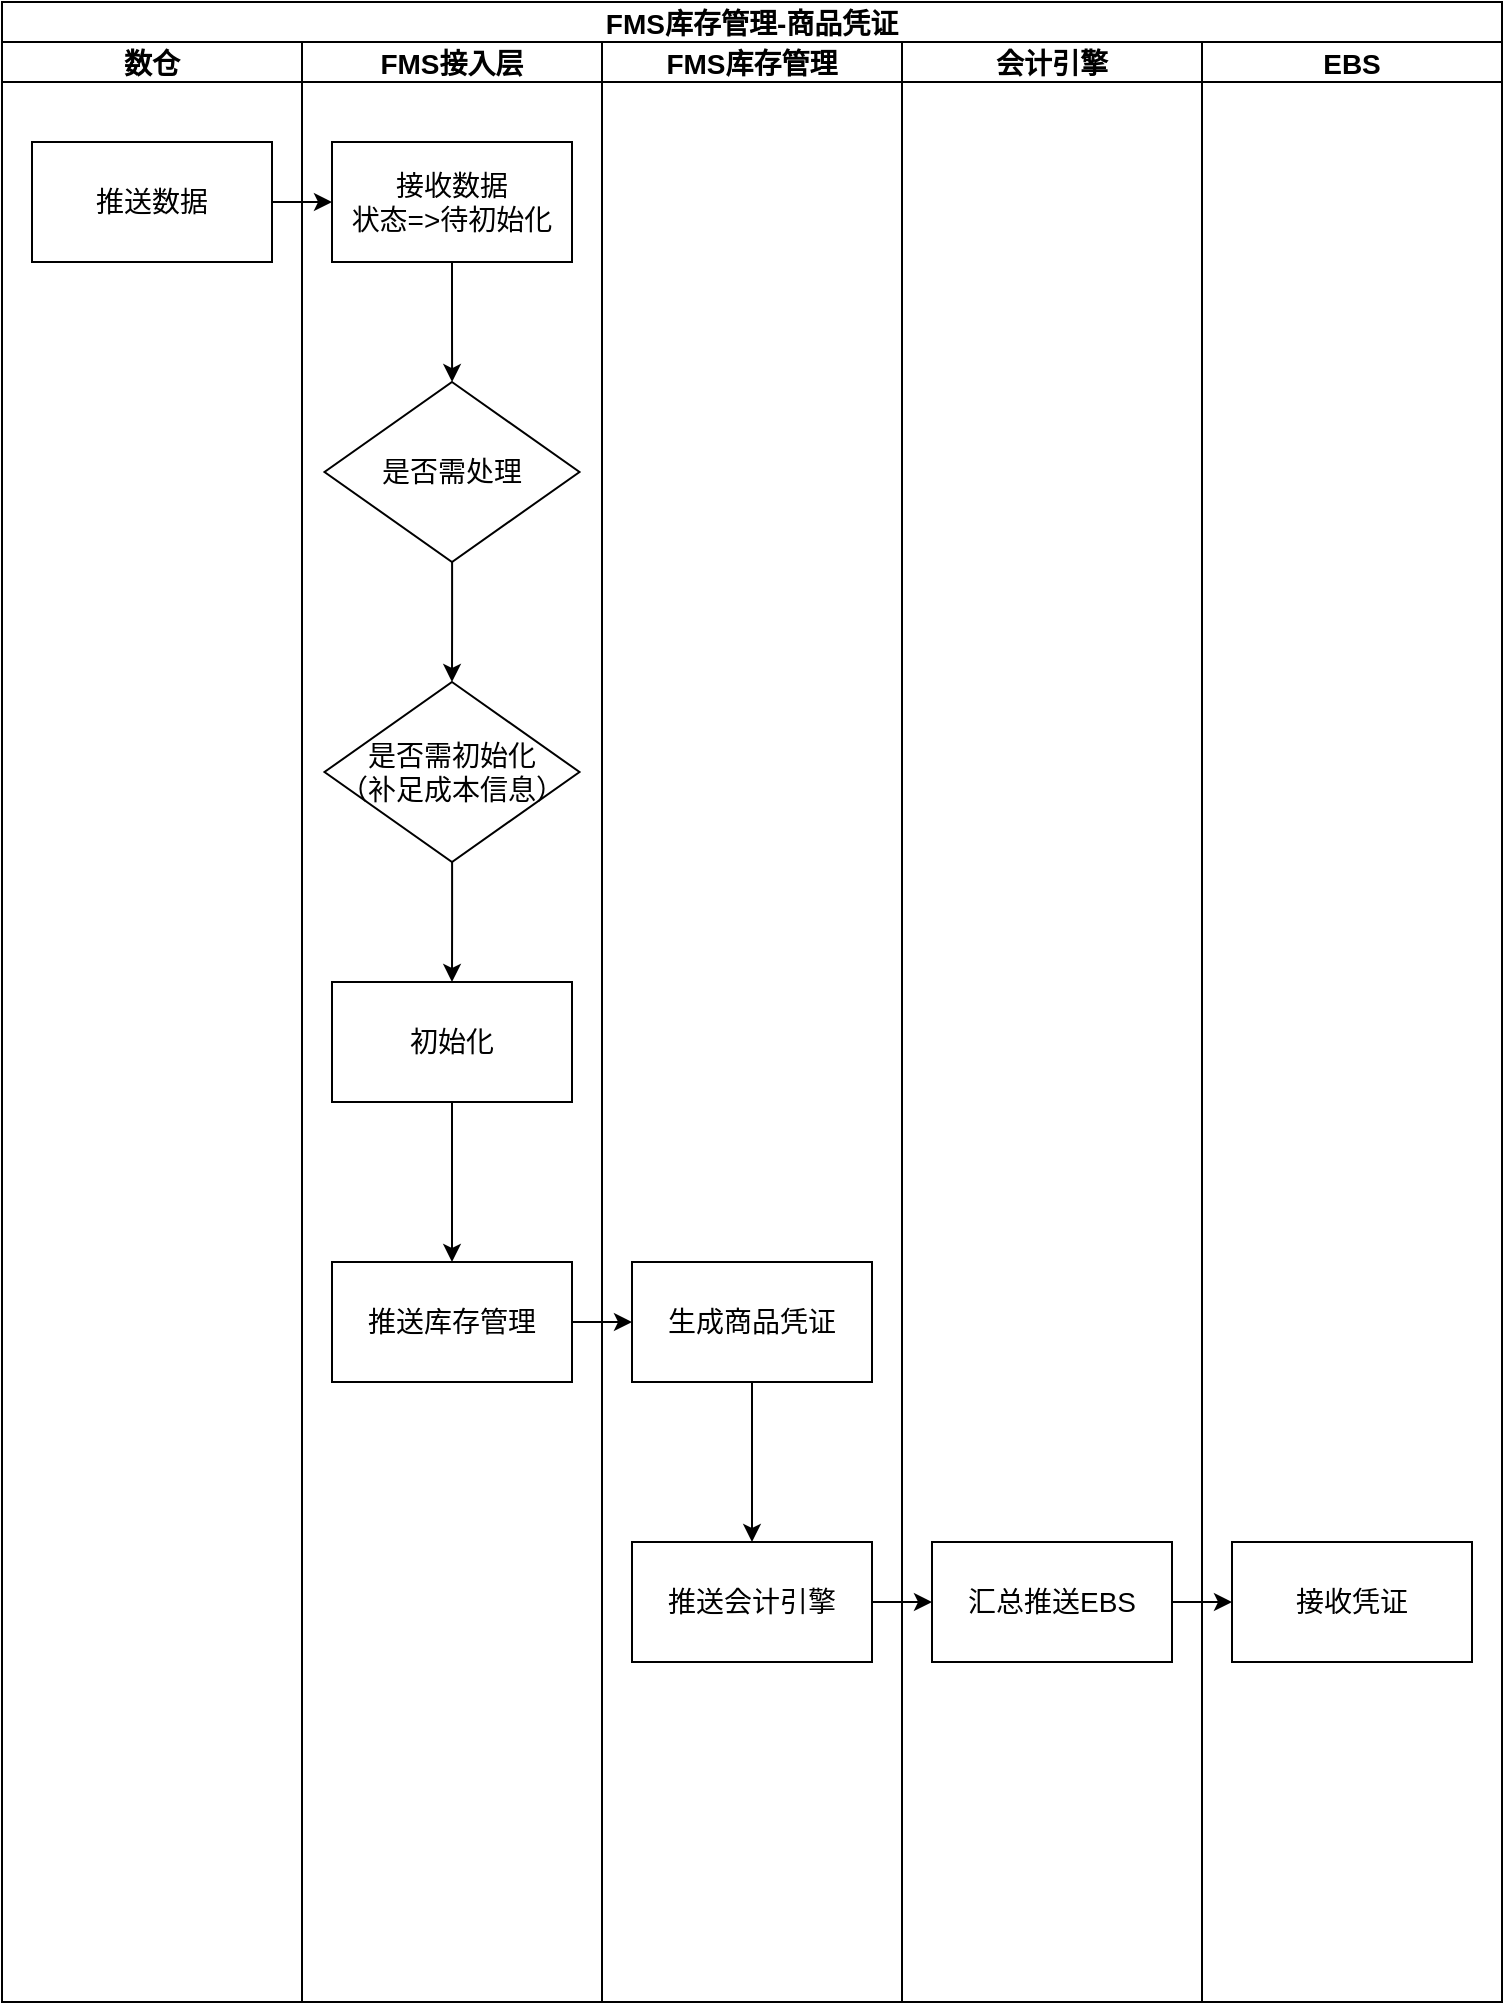 <mxfile version="19.0.0" type="github">
  <diagram id="CK5jT10rr-_N4nWXyFcZ" name="商品凭证">
    <mxGraphModel dx="2066" dy="1065" grid="1" gridSize="10" guides="1" tooltips="1" connect="1" arrows="1" fold="1" page="1" pageScale="1" pageWidth="827" pageHeight="1169" math="0" shadow="0">
      <root>
        <mxCell id="0" />
        <mxCell id="1" parent="0" />
        <mxCell id="gmWAM6frCMXmDmfekaVd-11" value="FMS库存管理-商品凭证" style="swimlane;childLayout=stackLayout;resizeParent=1;resizeParentMax=0;startSize=20;fontSize=14;" vertex="1" parent="1">
          <mxGeometry x="130" y="80" width="750" height="1000" as="geometry">
            <mxRectangle x="130" y="80" width="60" height="20" as="alternateBounds" />
          </mxGeometry>
        </mxCell>
        <mxCell id="gmWAM6frCMXmDmfekaVd-12" value="数仓" style="swimlane;startSize=20;fontSize=14;" vertex="1" parent="gmWAM6frCMXmDmfekaVd-11">
          <mxGeometry y="20" width="150" height="980" as="geometry" />
        </mxCell>
        <mxCell id="gmWAM6frCMXmDmfekaVd-25" value="推送数据" style="rounded=0;whiteSpace=wrap;html=1;fontSize=14;" vertex="1" parent="gmWAM6frCMXmDmfekaVd-12">
          <mxGeometry x="15" y="50" width="120" height="60" as="geometry" />
        </mxCell>
        <mxCell id="gmWAM6frCMXmDmfekaVd-13" value="FMS接入层" style="swimlane;startSize=20;fontSize=14;" vertex="1" parent="gmWAM6frCMXmDmfekaVd-11">
          <mxGeometry x="150" y="20" width="150" height="980" as="geometry" />
        </mxCell>
        <mxCell id="gmWAM6frCMXmDmfekaVd-29" value="接收数据&lt;br&gt;状态=&amp;gt;待初始化" style="rounded=0;whiteSpace=wrap;html=1;fontSize=14;" vertex="1" parent="gmWAM6frCMXmDmfekaVd-13">
          <mxGeometry x="15" y="50" width="120" height="60" as="geometry" />
        </mxCell>
        <mxCell id="gmWAM6frCMXmDmfekaVd-32" value="是否需处理" style="rhombus;whiteSpace=wrap;html=1;fontSize=14;rounded=0;" vertex="1" parent="gmWAM6frCMXmDmfekaVd-13">
          <mxGeometry x="11.25" y="170" width="127.5" height="90" as="geometry" />
        </mxCell>
        <mxCell id="gmWAM6frCMXmDmfekaVd-33" value="" style="edgeStyle=orthogonalEdgeStyle;rounded=0;orthogonalLoop=1;jettySize=auto;html=1;fontSize=14;" edge="1" parent="gmWAM6frCMXmDmfekaVd-13" source="gmWAM6frCMXmDmfekaVd-29" target="gmWAM6frCMXmDmfekaVd-32">
          <mxGeometry relative="1" as="geometry" />
        </mxCell>
        <mxCell id="gmWAM6frCMXmDmfekaVd-35" value="" style="edgeStyle=orthogonalEdgeStyle;rounded=0;orthogonalLoop=1;jettySize=auto;html=1;fontSize=14;" edge="1" parent="gmWAM6frCMXmDmfekaVd-13" source="gmWAM6frCMXmDmfekaVd-32">
          <mxGeometry relative="1" as="geometry">
            <mxPoint x="75" y="320" as="targetPoint" />
          </mxGeometry>
        </mxCell>
        <mxCell id="gmWAM6frCMXmDmfekaVd-40" value="是否需初始化&lt;br&gt;（补足成本信息）" style="rhombus;whiteSpace=wrap;html=1;fontSize=14;rounded=0;" vertex="1" parent="gmWAM6frCMXmDmfekaVd-13">
          <mxGeometry x="11.25" y="320" width="127.5" height="90" as="geometry" />
        </mxCell>
        <mxCell id="gmWAM6frCMXmDmfekaVd-42" value="推送库存管理" style="rounded=0;whiteSpace=wrap;html=1;fontSize=14;" vertex="1" parent="gmWAM6frCMXmDmfekaVd-13">
          <mxGeometry x="15" y="610" width="120" height="60" as="geometry" />
        </mxCell>
        <mxCell id="gmWAM6frCMXmDmfekaVd-14" value="FMS库存管理" style="swimlane;startSize=20;fontSize=14;" vertex="1" parent="gmWAM6frCMXmDmfekaVd-11">
          <mxGeometry x="300" y="20" width="150" height="980" as="geometry">
            <mxRectangle x="240" y="20" width="30" height="780" as="alternateBounds" />
          </mxGeometry>
        </mxCell>
        <mxCell id="gmWAM6frCMXmDmfekaVd-44" value="生成商品凭证" style="whiteSpace=wrap;html=1;fontSize=14;rounded=0;" vertex="1" parent="gmWAM6frCMXmDmfekaVd-14">
          <mxGeometry x="15" y="610" width="120" height="60" as="geometry" />
        </mxCell>
        <mxCell id="gmWAM6frCMXmDmfekaVd-22" value="会计引擎" style="swimlane;startSize=20;fontSize=14;" vertex="1" parent="gmWAM6frCMXmDmfekaVd-11">
          <mxGeometry x="450" y="20" width="150" height="980" as="geometry">
            <mxRectangle x="240" y="20" width="30" height="780" as="alternateBounds" />
          </mxGeometry>
        </mxCell>
        <mxCell id="gmWAM6frCMXmDmfekaVd-50" value="汇总推送EBS" style="whiteSpace=wrap;html=1;fontSize=14;rounded=0;" vertex="1" parent="gmWAM6frCMXmDmfekaVd-22">
          <mxGeometry x="15" y="750" width="120" height="60" as="geometry" />
        </mxCell>
        <mxCell id="gmWAM6frCMXmDmfekaVd-23" value="EBS" style="swimlane;startSize=20;fontSize=14;" vertex="1" parent="gmWAM6frCMXmDmfekaVd-11">
          <mxGeometry x="600" y="20" width="150" height="980" as="geometry">
            <mxRectangle x="240" y="20" width="30" height="780" as="alternateBounds" />
          </mxGeometry>
        </mxCell>
        <mxCell id="gmWAM6frCMXmDmfekaVd-52" value="接收凭证" style="whiteSpace=wrap;html=1;fontSize=14;rounded=0;" vertex="1" parent="gmWAM6frCMXmDmfekaVd-23">
          <mxGeometry x="15" y="750" width="120" height="60" as="geometry" />
        </mxCell>
        <mxCell id="gmWAM6frCMXmDmfekaVd-45" value="" style="edgeStyle=orthogonalEdgeStyle;rounded=0;orthogonalLoop=1;jettySize=auto;html=1;fontSize=14;" edge="1" parent="gmWAM6frCMXmDmfekaVd-11" source="gmWAM6frCMXmDmfekaVd-42" target="gmWAM6frCMXmDmfekaVd-44">
          <mxGeometry relative="1" as="geometry" />
        </mxCell>
        <mxCell id="gmWAM6frCMXmDmfekaVd-53" value="" style="edgeStyle=orthogonalEdgeStyle;rounded=0;orthogonalLoop=1;jettySize=auto;html=1;fontSize=14;" edge="1" parent="gmWAM6frCMXmDmfekaVd-11" source="gmWAM6frCMXmDmfekaVd-50" target="gmWAM6frCMXmDmfekaVd-52">
          <mxGeometry relative="1" as="geometry" />
        </mxCell>
        <mxCell id="gmWAM6frCMXmDmfekaVd-54" style="edgeStyle=orthogonalEdgeStyle;rounded=0;orthogonalLoop=1;jettySize=auto;html=1;entryX=0;entryY=0.5;entryDx=0;entryDy=0;fontSize=14;" edge="1" parent="gmWAM6frCMXmDmfekaVd-11" source="gmWAM6frCMXmDmfekaVd-25" target="gmWAM6frCMXmDmfekaVd-29">
          <mxGeometry relative="1" as="geometry" />
        </mxCell>
        <mxCell id="gmWAM6frCMXmDmfekaVd-43" value="" style="edgeStyle=orthogonalEdgeStyle;rounded=0;orthogonalLoop=1;jettySize=auto;html=1;fontSize=14;" edge="1" parent="1" source="gmWAM6frCMXmDmfekaVd-36" target="gmWAM6frCMXmDmfekaVd-42">
          <mxGeometry relative="1" as="geometry" />
        </mxCell>
        <mxCell id="gmWAM6frCMXmDmfekaVd-36" value="初始化" style="whiteSpace=wrap;html=1;fontSize=14;rounded=0;" vertex="1" parent="1">
          <mxGeometry x="295" y="570" width="120" height="60" as="geometry" />
        </mxCell>
        <mxCell id="gmWAM6frCMXmDmfekaVd-41" style="edgeStyle=orthogonalEdgeStyle;rounded=0;orthogonalLoop=1;jettySize=auto;html=1;fontSize=14;" edge="1" parent="1" source="gmWAM6frCMXmDmfekaVd-40" target="gmWAM6frCMXmDmfekaVd-36">
          <mxGeometry relative="1" as="geometry" />
        </mxCell>
        <mxCell id="gmWAM6frCMXmDmfekaVd-51" value="" style="edgeStyle=orthogonalEdgeStyle;rounded=0;orthogonalLoop=1;jettySize=auto;html=1;fontSize=14;" edge="1" parent="1" source="gmWAM6frCMXmDmfekaVd-46" target="gmWAM6frCMXmDmfekaVd-50">
          <mxGeometry relative="1" as="geometry" />
        </mxCell>
        <mxCell id="gmWAM6frCMXmDmfekaVd-46" value="推送会计引擎" style="whiteSpace=wrap;html=1;fontSize=14;rounded=0;" vertex="1" parent="1">
          <mxGeometry x="445" y="850" width="120" height="60" as="geometry" />
        </mxCell>
        <mxCell id="gmWAM6frCMXmDmfekaVd-47" value="" style="edgeStyle=orthogonalEdgeStyle;rounded=0;orthogonalLoop=1;jettySize=auto;html=1;fontSize=14;" edge="1" parent="1" source="gmWAM6frCMXmDmfekaVd-44" target="gmWAM6frCMXmDmfekaVd-46">
          <mxGeometry relative="1" as="geometry" />
        </mxCell>
      </root>
    </mxGraphModel>
  </diagram>
</mxfile>
